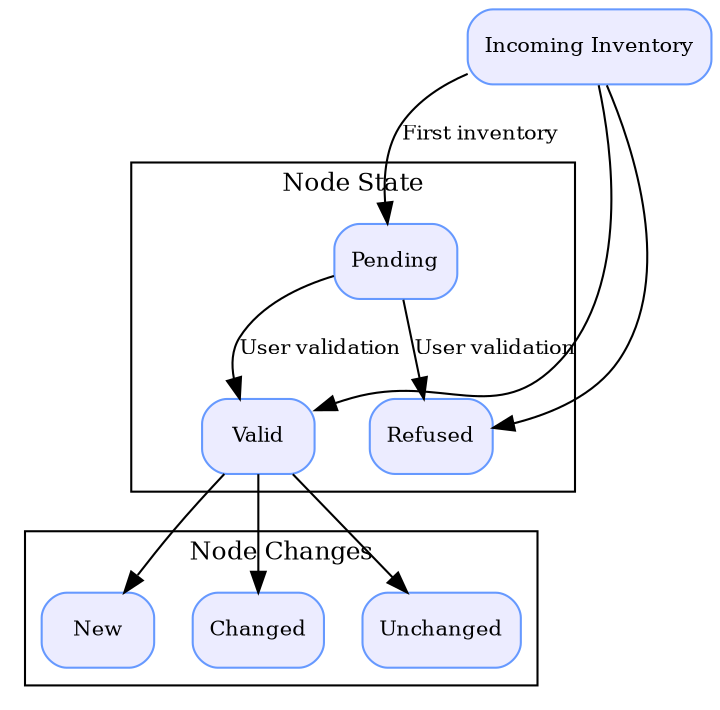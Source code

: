 digraph agent_workflow {

compound=true;
node [shape=Mrecord, style = filled, color="#6699ff", fillcolor="#ececff",
fontsize=10];
edge [fontsize=10];

  inventory [label = "Incoming Inventory"];
    
    subgraph cluster_ServerNodeState {
      label="Node State" fontsize=12;
      pendingnode [label = "Pending"];
      validnode   [label = "Valid"];
      refusednode [label = "Refused"];
      pendingnode -> {validnode refusednode} [label="User validation"];
    };
 
  inventory -> pendingnode [label="First inventory"];
  inventory -> {validnode refusednode};
    
    subgraph cluster_ServerNodeChanges {
      label="Node Changes" fontsize=12;
      nodenew [label = "New"];
      nodechanged [label = "Changed"];
      nodeunchanged [label = "Unchanged"];
    };

  validnode -> {nodenew nodechanged nodeunchanged};

}
